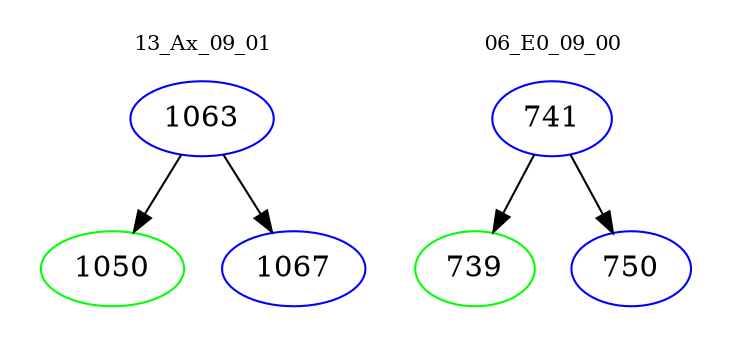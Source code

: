 digraph{
subgraph cluster_0 {
color = white
label = "13_Ax_09_01";
fontsize=10;
T0_1063 [label="1063", color="blue"]
T0_1063 -> T0_1050 [color="black"]
T0_1050 [label="1050", color="green"]
T0_1063 -> T0_1067 [color="black"]
T0_1067 [label="1067", color="blue"]
}
subgraph cluster_1 {
color = white
label = "06_E0_09_00";
fontsize=10;
T1_741 [label="741", color="blue"]
T1_741 -> T1_739 [color="black"]
T1_739 [label="739", color="green"]
T1_741 -> T1_750 [color="black"]
T1_750 [label="750", color="blue"]
}
}
